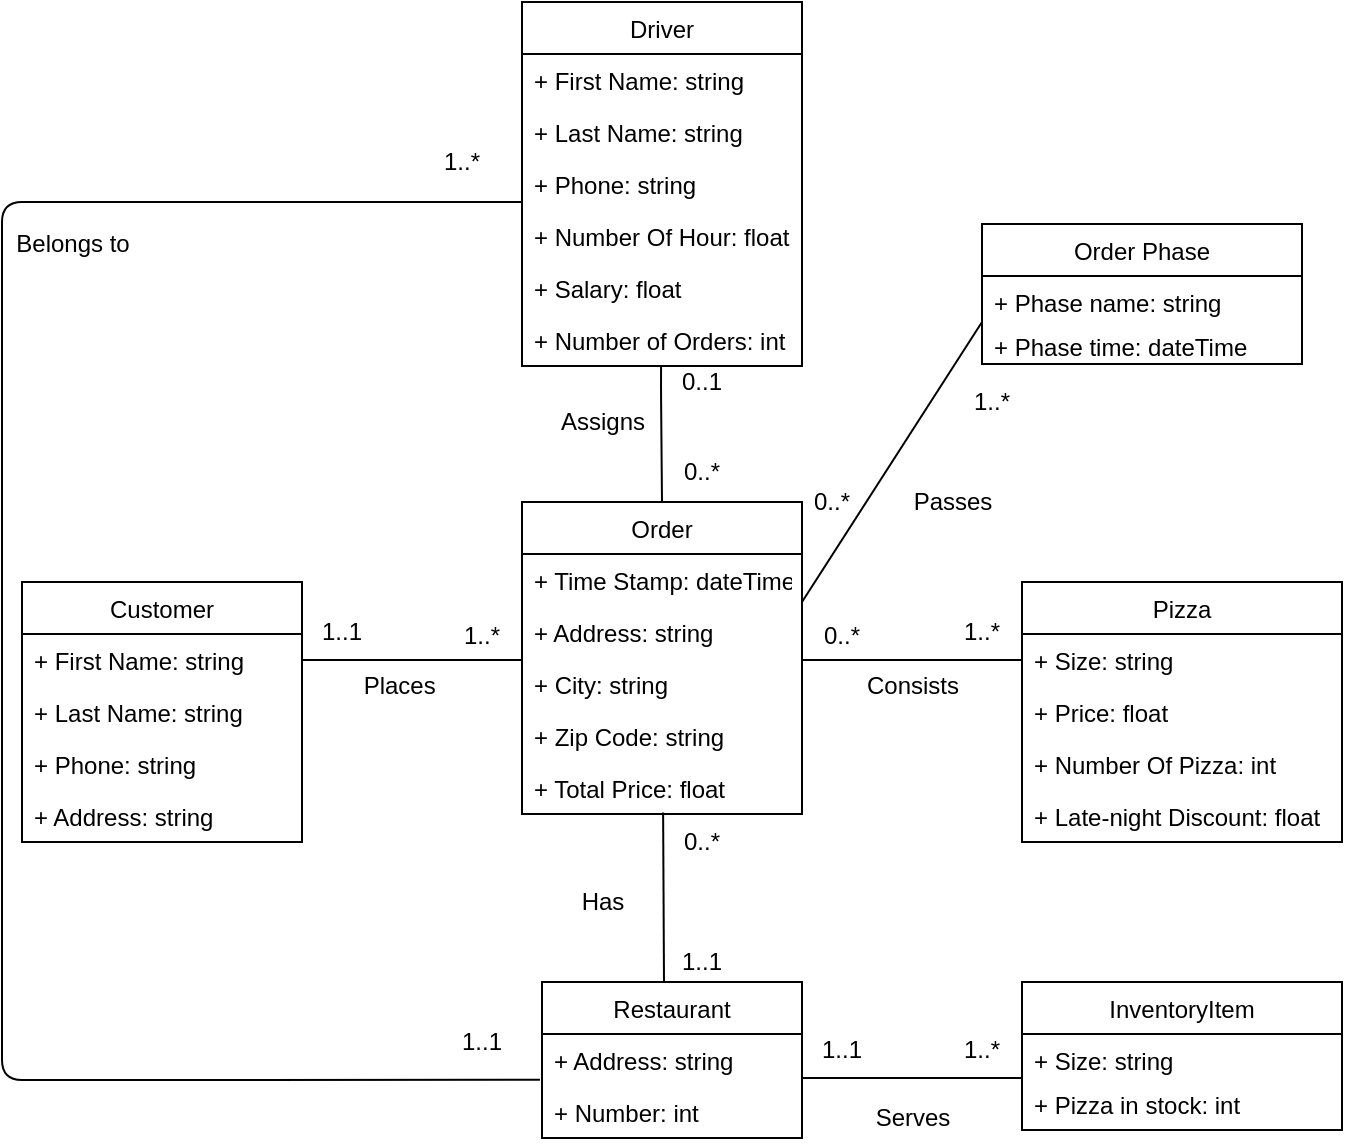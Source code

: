 <mxfile version="15.2.1" type="github" pages="4">
  <diagram id="8RiAjywS743xeEZnv0D9" name="UML">
    <mxGraphModel dx="2072" dy="1915" grid="1" gridSize="10" guides="1" tooltips="1" connect="1" arrows="1" fold="1" page="1" pageScale="1" pageWidth="850" pageHeight="1100" math="0" shadow="0">
      <root>
        <mxCell id="0" />
        <mxCell id="1" parent="0" />
        <mxCell id="A_Lu8tEpIEGmUkHRbT_P-1" value="Customer" style="swimlane;fontStyle=0;childLayout=stackLayout;horizontal=1;startSize=26;fillColor=none;horizontalStack=0;resizeParent=1;resizeParentMax=0;resizeLast=0;collapsible=1;marginBottom=0;" parent="1" vertex="1">
          <mxGeometry x="40" y="230" width="140" height="130" as="geometry" />
        </mxCell>
        <mxCell id="A_Lu8tEpIEGmUkHRbT_P-2" value="+ First Name: string" style="text;strokeColor=none;fillColor=none;align=left;verticalAlign=top;spacingLeft=4;spacingRight=4;overflow=hidden;rotatable=0;points=[[0,0.5],[1,0.5]];portConstraint=eastwest;" parent="A_Lu8tEpIEGmUkHRbT_P-1" vertex="1">
          <mxGeometry y="26" width="140" height="26" as="geometry" />
        </mxCell>
        <mxCell id="A_Lu8tEpIEGmUkHRbT_P-50" value="+ Last Name: string" style="text;strokeColor=none;fillColor=none;align=left;verticalAlign=top;spacingLeft=4;spacingRight=4;overflow=hidden;rotatable=0;points=[[0,0.5],[1,0.5]];portConstraint=eastwest;" parent="A_Lu8tEpIEGmUkHRbT_P-1" vertex="1">
          <mxGeometry y="52" width="140" height="26" as="geometry" />
        </mxCell>
        <mxCell id="A_Lu8tEpIEGmUkHRbT_P-3" value="+ Phone: string" style="text;strokeColor=none;fillColor=none;align=left;verticalAlign=top;spacingLeft=4;spacingRight=4;overflow=hidden;rotatable=0;points=[[0,0.5],[1,0.5]];portConstraint=eastwest;" parent="A_Lu8tEpIEGmUkHRbT_P-1" vertex="1">
          <mxGeometry y="78" width="140" height="26" as="geometry" />
        </mxCell>
        <mxCell id="Kf33HB6t_PRO0iaD-bRo-1" value="+ Address: string" style="text;strokeColor=none;fillColor=none;align=left;verticalAlign=top;spacingLeft=4;spacingRight=4;overflow=hidden;rotatable=0;points=[[0,0.5],[1,0.5]];portConstraint=eastwest;" parent="A_Lu8tEpIEGmUkHRbT_P-1" vertex="1">
          <mxGeometry y="104" width="140" height="26" as="geometry" />
        </mxCell>
        <mxCell id="A_Lu8tEpIEGmUkHRbT_P-5" value="" style="line;strokeWidth=1;fillColor=none;align=left;verticalAlign=middle;spacingTop=-1;spacingLeft=3;spacingRight=3;rotatable=0;labelPosition=right;points=[];portConstraint=eastwest;" parent="1" vertex="1">
          <mxGeometry x="180" y="265" width="110" height="8" as="geometry" />
        </mxCell>
        <mxCell id="A_Lu8tEpIEGmUkHRbT_P-6" value="InventoryItem" style="swimlane;fontStyle=0;childLayout=stackLayout;horizontal=1;startSize=26;fillColor=none;horizontalStack=0;resizeParent=1;resizeParentMax=0;resizeLast=0;collapsible=1;marginBottom=0;" parent="1" vertex="1">
          <mxGeometry x="540" y="430" width="160" height="74" as="geometry" />
        </mxCell>
        <mxCell id="A_Lu8tEpIEGmUkHRbT_P-7" value="+ Size: string" style="text;strokeColor=none;fillColor=none;align=left;verticalAlign=top;spacingLeft=4;spacingRight=4;overflow=hidden;rotatable=0;points=[[0,0.5],[1,0.5]];portConstraint=eastwest;" parent="A_Lu8tEpIEGmUkHRbT_P-6" vertex="1">
          <mxGeometry y="26" width="160" height="22" as="geometry" />
        </mxCell>
        <mxCell id="A_Lu8tEpIEGmUkHRbT_P-8" value="+ Pizza in stock: int" style="text;strokeColor=none;fillColor=none;align=left;verticalAlign=top;spacingLeft=4;spacingRight=4;overflow=hidden;rotatable=0;points=[[0,0.5],[1,0.5]];portConstraint=eastwest;" parent="A_Lu8tEpIEGmUkHRbT_P-6" vertex="1">
          <mxGeometry y="48" width="160" height="26" as="geometry" />
        </mxCell>
        <mxCell id="A_Lu8tEpIEGmUkHRbT_P-10" value="Order" style="swimlane;fontStyle=0;childLayout=stackLayout;horizontal=1;startSize=26;fillColor=none;horizontalStack=0;resizeParent=1;resizeParentMax=0;resizeLast=0;collapsible=1;marginBottom=0;" parent="1" vertex="1">
          <mxGeometry x="290" y="190" width="140" height="156" as="geometry" />
        </mxCell>
        <mxCell id="A_Lu8tEpIEGmUkHRbT_P-11" value="+ Time Stamp: dateTime" style="text;strokeColor=none;fillColor=none;align=left;verticalAlign=top;spacingLeft=4;spacingRight=4;overflow=hidden;rotatable=0;points=[[0,0.5],[1,0.5]];portConstraint=eastwest;" parent="A_Lu8tEpIEGmUkHRbT_P-10" vertex="1">
          <mxGeometry y="26" width="140" height="26" as="geometry" />
        </mxCell>
        <mxCell id="A_Lu8tEpIEGmUkHRbT_P-12" value="+ Address: string" style="text;strokeColor=none;fillColor=none;align=left;verticalAlign=top;spacingLeft=4;spacingRight=4;overflow=hidden;rotatable=0;points=[[0,0.5],[1,0.5]];portConstraint=eastwest;" parent="A_Lu8tEpIEGmUkHRbT_P-10" vertex="1">
          <mxGeometry y="52" width="140" height="26" as="geometry" />
        </mxCell>
        <mxCell id="A_Lu8tEpIEGmUkHRbT_P-23" value="+ City: string" style="text;strokeColor=none;fillColor=none;align=left;verticalAlign=top;spacingLeft=4;spacingRight=4;overflow=hidden;rotatable=0;points=[[0,0.5],[1,0.5]];portConstraint=eastwest;" parent="A_Lu8tEpIEGmUkHRbT_P-10" vertex="1">
          <mxGeometry y="78" width="140" height="26" as="geometry" />
        </mxCell>
        <mxCell id="A_Lu8tEpIEGmUkHRbT_P-46" value="+ Zip Code: string" style="text;strokeColor=none;fillColor=none;align=left;verticalAlign=top;spacingLeft=4;spacingRight=4;overflow=hidden;rotatable=0;points=[[0,0.5],[1,0.5]];portConstraint=eastwest;" parent="A_Lu8tEpIEGmUkHRbT_P-10" vertex="1">
          <mxGeometry y="104" width="140" height="26" as="geometry" />
        </mxCell>
        <mxCell id="A_Lu8tEpIEGmUkHRbT_P-51" value="+ Total Price: float" style="text;strokeColor=none;fillColor=none;align=left;verticalAlign=top;spacingLeft=4;spacingRight=4;overflow=hidden;rotatable=0;points=[[0,0.5],[1,0.5]];portConstraint=eastwest;" parent="A_Lu8tEpIEGmUkHRbT_P-10" vertex="1">
          <mxGeometry y="130" width="140" height="26" as="geometry" />
        </mxCell>
        <mxCell id="A_Lu8tEpIEGmUkHRbT_P-19" value="1..*" style="text;html=1;strokeColor=none;fillColor=none;align=center;verticalAlign=middle;whiteSpace=wrap;rounded=0;" parent="1" vertex="1">
          <mxGeometry x="250" y="247" width="40" height="20" as="geometry" />
        </mxCell>
        <mxCell id="A_Lu8tEpIEGmUkHRbT_P-20" value="1..1" style="text;html=1;strokeColor=none;fillColor=none;align=center;verticalAlign=middle;whiteSpace=wrap;rounded=0;" parent="1" vertex="1">
          <mxGeometry x="180" y="245" width="40" height="20" as="geometry" />
        </mxCell>
        <mxCell id="A_Lu8tEpIEGmUkHRbT_P-24" value="0..*" style="text;html=1;strokeColor=none;fillColor=none;align=center;verticalAlign=middle;whiteSpace=wrap;rounded=0;" parent="1" vertex="1">
          <mxGeometry x="360" y="350" width="40" height="20" as="geometry" />
        </mxCell>
        <mxCell id="A_Lu8tEpIEGmUkHRbT_P-26" value="1..1" style="text;html=1;strokeColor=none;fillColor=none;align=center;verticalAlign=middle;whiteSpace=wrap;rounded=0;" parent="1" vertex="1">
          <mxGeometry x="360" y="410" width="40" height="20" as="geometry" />
        </mxCell>
        <mxCell id="A_Lu8tEpIEGmUkHRbT_P-28" value="" style="endArrow=none;html=1;exitX=0.5;exitY=0;exitDx=0;exitDy=0;" parent="1" source="A_Lu8tEpIEGmUkHRbT_P-10" edge="1">
          <mxGeometry width="50" height="50" relative="1" as="geometry">
            <mxPoint x="359.5" y="203.998" as="sourcePoint" />
            <mxPoint x="359.54" y="121.97" as="targetPoint" />
            <Array as="points">
              <mxPoint x="359.5" y="134" />
            </Array>
          </mxGeometry>
        </mxCell>
        <mxCell id="A_Lu8tEpIEGmUkHRbT_P-29" value="Driver" style="swimlane;fontStyle=0;childLayout=stackLayout;horizontal=1;startSize=26;fillColor=none;horizontalStack=0;resizeParent=1;resizeParentMax=0;resizeLast=0;collapsible=1;marginBottom=0;" parent="1" vertex="1">
          <mxGeometry x="290" y="-60" width="140" height="182" as="geometry" />
        </mxCell>
        <mxCell id="A_Lu8tEpIEGmUkHRbT_P-30" value="+ First Name: string" style="text;strokeColor=none;fillColor=none;align=left;verticalAlign=top;spacingLeft=4;spacingRight=4;overflow=hidden;rotatable=0;points=[[0,0.5],[1,0.5]];portConstraint=eastwest;" parent="A_Lu8tEpIEGmUkHRbT_P-29" vertex="1">
          <mxGeometry y="26" width="140" height="26" as="geometry" />
        </mxCell>
        <mxCell id="A_Lu8tEpIEGmUkHRbT_P-49" value="+ Last Name: string" style="text;strokeColor=none;fillColor=none;align=left;verticalAlign=top;spacingLeft=4;spacingRight=4;overflow=hidden;rotatable=0;points=[[0,0.5],[1,0.5]];portConstraint=eastwest;" parent="A_Lu8tEpIEGmUkHRbT_P-29" vertex="1">
          <mxGeometry y="52" width="140" height="26" as="geometry" />
        </mxCell>
        <mxCell id="ob66lknNGDXn_W6c65_Y-1" value="+ Phone: string" style="text;strokeColor=none;fillColor=none;align=left;verticalAlign=top;spacingLeft=4;spacingRight=4;overflow=hidden;rotatable=0;points=[[0,0.5],[1,0.5]];portConstraint=eastwest;" parent="A_Lu8tEpIEGmUkHRbT_P-29" vertex="1">
          <mxGeometry y="78" width="140" height="26" as="geometry" />
        </mxCell>
        <mxCell id="A_Lu8tEpIEGmUkHRbT_P-48" value="+ Number Of Hour: float" style="text;strokeColor=none;fillColor=none;align=left;verticalAlign=top;spacingLeft=4;spacingRight=4;overflow=hidden;rotatable=0;points=[[0,0.5],[1,0.5]];portConstraint=eastwest;" parent="A_Lu8tEpIEGmUkHRbT_P-29" vertex="1">
          <mxGeometry y="104" width="140" height="26" as="geometry" />
        </mxCell>
        <mxCell id="A_Lu8tEpIEGmUkHRbT_P-47" value="+ Salary: float" style="text;strokeColor=none;fillColor=none;align=left;verticalAlign=top;spacingLeft=4;spacingRight=4;overflow=hidden;rotatable=0;points=[[0,0.5],[1,0.5]];portConstraint=eastwest;" parent="A_Lu8tEpIEGmUkHRbT_P-29" vertex="1">
          <mxGeometry y="130" width="140" height="26" as="geometry" />
        </mxCell>
        <mxCell id="rd00pua133PAIsLDVrsv-1" value="+ Number of Orders: int" style="text;strokeColor=none;fillColor=none;align=left;verticalAlign=top;spacingLeft=4;spacingRight=4;overflow=hidden;rotatable=0;points=[[0,0.5],[1,0.5]];portConstraint=eastwest;" parent="A_Lu8tEpIEGmUkHRbT_P-29" vertex="1">
          <mxGeometry y="156" width="140" height="26" as="geometry" />
        </mxCell>
        <mxCell id="A_Lu8tEpIEGmUkHRbT_P-32" value="0..1" style="text;html=1;strokeColor=none;fillColor=none;align=center;verticalAlign=middle;whiteSpace=wrap;rounded=0;" parent="1" vertex="1">
          <mxGeometry x="360" y="120" width="40" height="20" as="geometry" />
        </mxCell>
        <mxCell id="A_Lu8tEpIEGmUkHRbT_P-33" value="0..*" style="text;html=1;strokeColor=none;fillColor=none;align=center;verticalAlign=middle;whiteSpace=wrap;rounded=0;" parent="1" vertex="1">
          <mxGeometry x="360" y="160" width="40" height="30" as="geometry" />
        </mxCell>
        <mxCell id="A_Lu8tEpIEGmUkHRbT_P-40" value="" style="line;strokeWidth=1;fillColor=none;align=left;verticalAlign=middle;spacingTop=-1;spacingLeft=3;spacingRight=3;rotatable=0;labelPosition=right;points=[];portConstraint=eastwest;" parent="1" vertex="1">
          <mxGeometry x="430" y="265" width="110" height="8" as="geometry" />
        </mxCell>
        <mxCell id="A_Lu8tEpIEGmUkHRbT_P-41" value="1..*" style="text;html=1;strokeColor=none;fillColor=none;align=center;verticalAlign=middle;whiteSpace=wrap;rounded=0;" parent="1" vertex="1">
          <mxGeometry x="500" y="245" width="40" height="20" as="geometry" />
        </mxCell>
        <mxCell id="A_Lu8tEpIEGmUkHRbT_P-42" value="0..*" style="text;html=1;strokeColor=none;fillColor=none;align=center;verticalAlign=middle;whiteSpace=wrap;rounded=0;" parent="1" vertex="1">
          <mxGeometry x="430" y="247" width="40" height="20" as="geometry" />
        </mxCell>
        <mxCell id="A_Lu8tEpIEGmUkHRbT_P-43" value="Pizza" style="swimlane;fontStyle=0;childLayout=stackLayout;horizontal=1;startSize=26;fillColor=none;horizontalStack=0;resizeParent=1;resizeParentMax=0;resizeLast=0;collapsible=1;marginBottom=0;" parent="1" vertex="1">
          <mxGeometry x="540" y="230" width="160" height="130" as="geometry" />
        </mxCell>
        <mxCell id="A_Lu8tEpIEGmUkHRbT_P-44" value="+ Size: string" style="text;strokeColor=none;fillColor=none;align=left;verticalAlign=top;spacingLeft=4;spacingRight=4;overflow=hidden;rotatable=0;points=[[0,0.5],[1,0.5]];portConstraint=eastwest;" parent="A_Lu8tEpIEGmUkHRbT_P-43" vertex="1">
          <mxGeometry y="26" width="160" height="26" as="geometry" />
        </mxCell>
        <mxCell id="A_Lu8tEpIEGmUkHRbT_P-45" value="+ Price: float" style="text;strokeColor=none;fillColor=none;align=left;verticalAlign=top;spacingLeft=4;spacingRight=4;overflow=hidden;rotatable=0;points=[[0,0.5],[1,0.5]];portConstraint=eastwest;" parent="A_Lu8tEpIEGmUkHRbT_P-43" vertex="1">
          <mxGeometry y="52" width="160" height="26" as="geometry" />
        </mxCell>
        <mxCell id="A_Lu8tEpIEGmUkHRbT_P-52" value="+ Number Of Pizza: int" style="text;strokeColor=none;fillColor=none;align=left;verticalAlign=top;spacingLeft=4;spacingRight=4;overflow=hidden;rotatable=0;points=[[0,0.5],[1,0.5]];portConstraint=eastwest;" parent="A_Lu8tEpIEGmUkHRbT_P-43" vertex="1">
          <mxGeometry y="78" width="160" height="26" as="geometry" />
        </mxCell>
        <mxCell id="A_Lu8tEpIEGmUkHRbT_P-62" value="+ Late-night Discount: float" style="text;strokeColor=none;fillColor=none;align=left;verticalAlign=top;spacingLeft=4;spacingRight=4;overflow=hidden;rotatable=0;points=[[0,0.5],[1,0.5]];portConstraint=eastwest;" parent="A_Lu8tEpIEGmUkHRbT_P-43" vertex="1">
          <mxGeometry y="104" width="160" height="26" as="geometry" />
        </mxCell>
        <mxCell id="A_Lu8tEpIEGmUkHRbT_P-53" value="Restaurant" style="swimlane;fontStyle=0;childLayout=stackLayout;horizontal=1;startSize=26;fillColor=none;horizontalStack=0;resizeParent=1;resizeParentMax=0;resizeLast=0;collapsible=1;marginBottom=0;" parent="1" vertex="1">
          <mxGeometry x="300" y="430" width="130" height="78" as="geometry" />
        </mxCell>
        <mxCell id="A_Lu8tEpIEGmUkHRbT_P-54" value="+ Address: string" style="text;strokeColor=none;fillColor=none;align=left;verticalAlign=top;spacingLeft=4;spacingRight=4;overflow=hidden;rotatable=0;points=[[0,0.5],[1,0.5]];portConstraint=eastwest;" parent="A_Lu8tEpIEGmUkHRbT_P-53" vertex="1">
          <mxGeometry y="26" width="130" height="26" as="geometry" />
        </mxCell>
        <mxCell id="A_Lu8tEpIEGmUkHRbT_P-55" value="+ Number: int" style="text;strokeColor=none;fillColor=none;align=left;verticalAlign=top;spacingLeft=4;spacingRight=4;overflow=hidden;rotatable=0;points=[[0,0.5],[1,0.5]];portConstraint=eastwest;" parent="A_Lu8tEpIEGmUkHRbT_P-53" vertex="1">
          <mxGeometry y="52" width="130" height="26" as="geometry" />
        </mxCell>
        <mxCell id="A_Lu8tEpIEGmUkHRbT_P-56" value="" style="line;strokeWidth=1;fillColor=none;align=left;verticalAlign=middle;spacingTop=-1;spacingLeft=3;spacingRight=3;rotatable=0;labelPosition=right;points=[];portConstraint=eastwest;" parent="1" vertex="1">
          <mxGeometry x="430" y="474" width="110" height="8" as="geometry" />
        </mxCell>
        <mxCell id="A_Lu8tEpIEGmUkHRbT_P-57" value="1..*" style="text;html=1;strokeColor=none;fillColor=none;align=center;verticalAlign=middle;whiteSpace=wrap;rounded=0;" parent="1" vertex="1">
          <mxGeometry x="500" y="454" width="40" height="20" as="geometry" />
        </mxCell>
        <mxCell id="A_Lu8tEpIEGmUkHRbT_P-58" value="1..1" style="text;html=1;strokeColor=none;fillColor=none;align=center;verticalAlign=middle;whiteSpace=wrap;rounded=0;" parent="1" vertex="1">
          <mxGeometry x="430" y="454" width="40" height="20" as="geometry" />
        </mxCell>
        <mxCell id="A_Lu8tEpIEGmUkHRbT_P-61" value="" style="endArrow=none;html=1;exitX=0.504;exitY=0.969;exitDx=0;exitDy=0;exitPerimeter=0;" parent="1" source="A_Lu8tEpIEGmUkHRbT_P-51" edge="1">
          <mxGeometry width="50" height="50" relative="1" as="geometry">
            <mxPoint x="290" y="310" as="sourcePoint" />
            <mxPoint x="361" y="430" as="targetPoint" />
          </mxGeometry>
        </mxCell>
        <mxCell id="zWwajwa_Bz5TJ9QkabY7-1" value="Places&amp;nbsp;" style="text;html=1;align=center;verticalAlign=middle;resizable=0;points=[];autosize=1;strokeColor=none;fillColor=none;" parent="1" vertex="1">
          <mxGeometry x="205" y="272" width="50" height="20" as="geometry" />
        </mxCell>
        <mxCell id="zWwajwa_Bz5TJ9QkabY7-3" value="Assigns" style="text;html=1;align=center;verticalAlign=middle;resizable=0;points=[];autosize=1;strokeColor=none;fillColor=none;" parent="1" vertex="1">
          <mxGeometry x="300" y="140" width="60" height="20" as="geometry" />
        </mxCell>
        <mxCell id="zWwajwa_Bz5TJ9QkabY7-4" value="Consists" style="text;html=1;align=center;verticalAlign=middle;resizable=0;points=[];autosize=1;strokeColor=none;fillColor=none;" parent="1" vertex="1">
          <mxGeometry x="455" y="272" width="60" height="20" as="geometry" />
        </mxCell>
        <mxCell id="zWwajwa_Bz5TJ9QkabY7-5" value="Has" style="text;html=1;align=center;verticalAlign=middle;resizable=0;points=[];autosize=1;strokeColor=none;fillColor=none;" parent="1" vertex="1">
          <mxGeometry x="310" y="380" width="40" height="20" as="geometry" />
        </mxCell>
        <mxCell id="zWwajwa_Bz5TJ9QkabY7-6" value="Serves" style="text;html=1;align=center;verticalAlign=middle;resizable=0;points=[];autosize=1;strokeColor=none;fillColor=none;" parent="1" vertex="1">
          <mxGeometry x="460" y="488" width="50" height="20" as="geometry" />
        </mxCell>
        <mxCell id="rd00pua133PAIsLDVrsv-2" value="" style="endArrow=none;html=1;" parent="1" edge="1">
          <mxGeometry width="50" height="50" relative="1" as="geometry">
            <mxPoint x="430" y="240" as="sourcePoint" />
            <mxPoint x="520" y="100" as="targetPoint" />
          </mxGeometry>
        </mxCell>
        <mxCell id="rd00pua133PAIsLDVrsv-3" value="Order Phase" style="swimlane;fontStyle=0;childLayout=stackLayout;horizontal=1;startSize=26;fillColor=none;horizontalStack=0;resizeParent=1;resizeParentMax=0;resizeLast=0;collapsible=1;marginBottom=0;" parent="1" vertex="1">
          <mxGeometry x="520" y="51" width="160" height="70" as="geometry" />
        </mxCell>
        <mxCell id="rd00pua133PAIsLDVrsv-4" value="+ Phase name: string" style="text;strokeColor=none;fillColor=none;align=left;verticalAlign=top;spacingLeft=4;spacingRight=4;overflow=hidden;rotatable=0;points=[[0,0.5],[1,0.5]];portConstraint=eastwest;" parent="rd00pua133PAIsLDVrsv-3" vertex="1">
          <mxGeometry y="26" width="160" height="22" as="geometry" />
        </mxCell>
        <mxCell id="uVkq-jSCMNs2S2AcnnBl-3" value="+ Phase time: dateTime" style="text;strokeColor=none;fillColor=none;align=left;verticalAlign=top;spacingLeft=4;spacingRight=4;overflow=hidden;rotatable=0;points=[[0,0.5],[1,0.5]];portConstraint=eastwest;" vertex="1" parent="rd00pua133PAIsLDVrsv-3">
          <mxGeometry y="48" width="160" height="22" as="geometry" />
        </mxCell>
        <mxCell id="rd00pua133PAIsLDVrsv-8" value="0..*" style="text;html=1;strokeColor=none;fillColor=none;align=center;verticalAlign=middle;whiteSpace=wrap;rounded=0;" parent="1" vertex="1">
          <mxGeometry x="425" y="180" width="40" height="20" as="geometry" />
        </mxCell>
        <mxCell id="rd00pua133PAIsLDVrsv-9" value="1..*" style="text;html=1;strokeColor=none;fillColor=none;align=center;verticalAlign=middle;whiteSpace=wrap;rounded=0;" parent="1" vertex="1">
          <mxGeometry x="505" y="130" width="40" height="20" as="geometry" />
        </mxCell>
        <mxCell id="uVkq-jSCMNs2S2AcnnBl-4" value="Passes" style="text;html=1;align=center;verticalAlign=middle;resizable=0;points=[];autosize=1;strokeColor=none;fillColor=none;" vertex="1" parent="1">
          <mxGeometry x="480" y="180" width="50" height="20" as="geometry" />
        </mxCell>
        <mxCell id="RQalryXo_mKFnMx8zDlX-6" value="" style="endArrow=none;html=1;exitX=-0.008;exitY=-0.12;exitDx=0;exitDy=0;exitPerimeter=0;" edge="1" parent="1" source="A_Lu8tEpIEGmUkHRbT_P-55">
          <mxGeometry width="50" height="50" relative="1" as="geometry">
            <mxPoint x="240" y="90" as="sourcePoint" />
            <mxPoint x="290" y="40" as="targetPoint" />
            <Array as="points">
              <mxPoint x="30" y="479" />
              <mxPoint x="30" y="40" />
            </Array>
          </mxGeometry>
        </mxCell>
        <mxCell id="RQalryXo_mKFnMx8zDlX-7" value="1..*" style="text;html=1;strokeColor=none;fillColor=none;align=center;verticalAlign=middle;whiteSpace=wrap;rounded=0;" vertex="1" parent="1">
          <mxGeometry x="240" y="10" width="40" height="20" as="geometry" />
        </mxCell>
        <mxCell id="RQalryXo_mKFnMx8zDlX-8" value="1..1" style="text;html=1;strokeColor=none;fillColor=none;align=center;verticalAlign=middle;whiteSpace=wrap;rounded=0;" vertex="1" parent="1">
          <mxGeometry x="250" y="450" width="40" height="20" as="geometry" />
        </mxCell>
        <mxCell id="RQalryXo_mKFnMx8zDlX-9" value="Belongs to" style="text;html=1;align=center;verticalAlign=middle;resizable=0;points=[];autosize=1;strokeColor=none;fillColor=none;" vertex="1" parent="1">
          <mxGeometry x="30" y="51" width="70" height="20" as="geometry" />
        </mxCell>
      </root>
    </mxGraphModel>
  </diagram>
  <diagram id="YOanlC0nU-Tt_Swuh7hs" name="Description">
    <mxGraphModel dx="865" dy="408" grid="1" gridSize="10" guides="1" tooltips="1" connect="1" arrows="1" fold="1" page="1" pageScale="1" pageWidth="850" pageHeight="1100" math="0" shadow="0">
      <root>
        <mxCell id="lt8vvM9qazHMe1-OMZdn-0" />
        <mxCell id="lt8vvM9qazHMe1-OMZdn-1" parent="lt8vvM9qazHMe1-OMZdn-0" />
        <mxCell id="lt8vvM9qazHMe1-OMZdn-2" value="&lt;b&gt;Customer&lt;/b&gt; is an individual person who buys products from a store, especially in our case the customer is a person who places at least one order of pizzas from the restaurants in the chain." style="text;html=1;strokeColor=none;fillColor=none;align=left;verticalAlign=middle;whiteSpace=wrap;rounded=0;" parent="lt8vvM9qazHMe1-OMZdn-1" vertex="1">
          <mxGeometry x="40" y="40" width="590" height="40" as="geometry" />
        </mxCell>
        <mxCell id="iEekEaIwe2kbuDZfBWyx-0" value="&lt;b&gt;Order &lt;/b&gt;is a request for food in a particular restaurant, which consists many pizzas with one or more sizes from the customer. The order also handles the status of the pizzas, and as the pizzas are ready to deliver, it needs a driver to deliver the food to customer location." style="text;html=1;strokeColor=none;fillColor=none;align=left;verticalAlign=middle;whiteSpace=wrap;rounded=0;" parent="lt8vvM9qazHMe1-OMZdn-1" vertex="1">
          <mxGeometry x="40" y="95.25" width="590" height="50" as="geometry" />
        </mxCell>
        <mxCell id="1dnUNUWiWrrLxXOLMkqw-0" value="&lt;b&gt;Driver&amp;nbsp;&lt;/b&gt;is a person who is assigned by a restaurant to transport the foods in an order to customers. Their salaries is calculated by hourly wage." style="text;html=1;strokeColor=none;fillColor=none;align=left;verticalAlign=middle;whiteSpace=wrap;rounded=0;" parent="lt8vvM9qazHMe1-OMZdn-1" vertex="1">
          <mxGeometry x="40" y="430" width="590" height="40" as="geometry" />
        </mxCell>
        <mxCell id="1dnUNUWiWrrLxXOLMkqw-1" value="&lt;b style=&quot;color: rgb(0 , 0 , 0) ; font-family: &amp;#34;helvetica&amp;#34; ; font-size: 12px ; font-style: normal ; letter-spacing: normal ; text-align: left ; text-indent: 0px ; text-transform: none ; word-spacing: 0px ; background-color: rgb(248 , 249 , 250)&quot;&gt;Pizza&amp;nbsp;&lt;/b&gt;&lt;span style=&quot;color: rgb(0 , 0 , 0) ; font-family: &amp;#34;helvetica&amp;#34; ; font-size: 12px ; font-style: normal ; font-weight: 400 ; letter-spacing: normal ; text-align: left ; text-indent: 0px ; text-transform: none ; word-spacing: 0px ; background-color: rgb(248 , 249 , 250) ; display: inline ; float: none&quot;&gt;is a dish in a restaurant consisting of a layer of dough crust with different types of toppings in the top, in this case just cheese pizza is served. The pizza has different sizes, and the price for each pizza is based on its size, however, there is a late-night discount for customer.&lt;/span&gt;" style="text;whiteSpace=wrap;html=1;" parent="lt8vvM9qazHMe1-OMZdn-1" vertex="1">
          <mxGeometry x="40" y="230" width="550" height="40" as="geometry" />
        </mxCell>
        <mxCell id="491OP8I8ZKGJeoj4tYNy-0" value="&lt;b style=&quot;color: rgb(0 , 0 , 0) ; font-family: &amp;#34;helvetica&amp;#34; ; font-size: 12px ; font-style: normal ; letter-spacing: normal ; text-align: left ; text-indent: 0px ; text-transform: none ; word-spacing: 0px ; background-color: rgb(248 , 249 , 250)&quot;&gt;Restaurant&amp;nbsp;&lt;/b&gt;&lt;span style=&quot;color: rgb(0 , 0 , 0) ; font-family: &amp;#34;helvetica&amp;#34; ; font-size: 12px ; font-style: normal ; font-weight: 400 ; letter-spacing: normal ; text-align: left ; text-indent: 0px ; text-transform: none ; word-spacing: 0px ; background-color: rgb(248 , 249 , 250) ; display: inline ; float: none&quot;&gt;is a place that customer come and buy meal, or order the food to deliver to their location. A particular restaurant will hold many orders from customers, and each one will serve amount of pizzas for each size.&lt;/span&gt;" style="text;whiteSpace=wrap;html=1;" parent="lt8vvM9qazHMe1-OMZdn-1" vertex="1">
          <mxGeometry x="40" y="300" width="550" height="40" as="geometry" />
        </mxCell>
        <mxCell id="1VX71omoIRETgLXI0HJL-0" value="&lt;b style=&quot;color: rgb(0 , 0 , 0) ; font-family: &amp;#34;helvetica&amp;#34; ; font-size: 12px ; font-style: normal ; letter-spacing: normal ; text-align: left ; text-indent: 0px ; text-transform: none ; word-spacing: 0px ; background-color: rgb(248 , 249 , 250)&quot;&gt;Inventory Item&amp;nbsp;&lt;/b&gt;&lt;span style=&quot;color: rgb(0 , 0 , 0) ; font-family: &amp;#34;helvetica&amp;#34; ; font-size: 12px ; font-style: normal ; font-weight: 400 ; letter-spacing: normal ; text-align: left ; text-indent: 0px ; text-transform: none ; word-spacing: 0px ; background-color: rgb(248 , 249 , 250) ; display: inline ; float: none&quot;&gt;is the items which are in stock will be served in each restaurant and are separated by pizza size.&lt;/span&gt;" style="text;whiteSpace=wrap;html=1;" vertex="1" parent="lt8vvM9qazHMe1-OMZdn-1">
          <mxGeometry x="40" y="370" width="550" height="40" as="geometry" />
        </mxCell>
        <mxCell id="_Joh9gi-ren-qIpevRTS-0" value="&lt;b style=&quot;color: rgb(0 , 0 , 0) ; font-family: &amp;#34;helvetica&amp;#34; ; font-size: 12px ; font-style: normal ; letter-spacing: normal ; text-align: left ; text-indent: 0px ; text-transform: none ; word-spacing: 0px ; background-color: rgb(248 , 249 , 250)&quot;&gt;Order Phase&amp;nbsp;&lt;/b&gt;&lt;span style=&quot;color: rgb(0 , 0 , 0) ; font-family: &amp;#34;helvetica&amp;#34; ; font-size: 12px ; font-style: normal ; font-weight: 400 ; letter-spacing: normal ; text-align: left ; text-indent: 0px ; text-transform: none ; word-spacing: 0px ; background-color: rgb(248 , 249 , 250) ; display: inline ; float: none&quot;&gt;is a distinct period in a series of a process of completing the order. One order will go through different phases.&lt;/span&gt;" style="text;whiteSpace=wrap;html=1;" vertex="1" parent="lt8vvM9qazHMe1-OMZdn-1">
          <mxGeometry x="40" y="170" width="550" height="40" as="geometry" />
        </mxCell>
      </root>
    </mxGraphModel>
  </diagram>
  <diagram id="dCwJVw-m24bdV3VYmDJA" name="First Relation Scheme">
    <mxGraphModel dx="1776" dy="699" grid="1" gridSize="10" guides="1" tooltips="1" connect="1" arrows="1" fold="1" page="1" pageScale="1" pageWidth="850" pageHeight="1100" math="0" shadow="0">
      <root>
        <mxCell id="HZPtKdO8ZqPUbokw6CB_-0" />
        <mxCell id="HZPtKdO8ZqPUbokw6CB_-1" parent="HZPtKdO8ZqPUbokw6CB_-0" />
        <mxCell id="5va-VtXgo95vr4imOCTv-0" value="Customers" style="text;align=center;fontStyle=1;verticalAlign=middle;spacingLeft=3;spacingRight=3;strokeColor=none;rotatable=0;points=[[0,0.5],[1,0.5]];portConstraint=eastwest;" parent="HZPtKdO8ZqPUbokw6CB_-1" vertex="1">
          <mxGeometry x="40" y="50" width="80" height="26" as="geometry" />
        </mxCell>
        <mxCell id="5va-VtXgo95vr4imOCTv-1" value="First Name" style="rounded=0;whiteSpace=wrap;html=1;" parent="HZPtKdO8ZqPUbokw6CB_-1" vertex="1">
          <mxGeometry x="40" y="76" width="100" height="34" as="geometry" />
        </mxCell>
        <mxCell id="5va-VtXgo95vr4imOCTv-2" value="Last Name" style="rounded=0;whiteSpace=wrap;html=1;" parent="HZPtKdO8ZqPUbokw6CB_-1" vertex="1">
          <mxGeometry x="140" y="76" width="100" height="34" as="geometry" />
        </mxCell>
        <mxCell id="5va-VtXgo95vr4imOCTv-3" value="Phone" style="rounded=0;whiteSpace=wrap;html=1;" parent="HZPtKdO8ZqPUbokw6CB_-1" vertex="1">
          <mxGeometry x="240" y="76" width="100" height="34" as="geometry" />
        </mxCell>
        <mxCell id="SqgO2pTtfoqVfZAIFimV-0" value="Address" style="rounded=0;whiteSpace=wrap;html=1;" parent="HZPtKdO8ZqPUbokw6CB_-1" vertex="1">
          <mxGeometry x="340" y="76" width="100" height="34" as="geometry" />
        </mxCell>
        <mxCell id="0l8H-TTH6PYOxQZXkTvZ-5" style="edgeStyle=orthogonalEdgeStyle;rounded=0;orthogonalLoop=1;jettySize=auto;html=1;exitX=0.5;exitY=1;exitDx=0;exitDy=0;entryX=0.5;entryY=0;entryDx=0;entryDy=0;" parent="HZPtKdO8ZqPUbokw6CB_-1" source="SqgO2pTtfoqVfZAIFimV-3" target="goGmgckJFOE37H38GHbU-4" edge="1">
          <mxGeometry relative="1" as="geometry" />
        </mxCell>
        <mxCell id="SqgO2pTtfoqVfZAIFimV-3" value="Primary Key" style="rounded=0;whiteSpace=wrap;html=1;fillColor=#ffe6cc;strokeColor=#d79b00;" parent="HZPtKdO8ZqPUbokw6CB_-1" vertex="1">
          <mxGeometry x="40" y="270" width="360" height="34" as="geometry" />
        </mxCell>
        <mxCell id="0l8H-TTH6PYOxQZXkTvZ-4" style="edgeStyle=orthogonalEdgeStyle;rounded=0;orthogonalLoop=1;jettySize=auto;html=1;exitX=0.5;exitY=1;exitDx=0;exitDy=0;entryX=0.655;entryY=0.012;entryDx=0;entryDy=0;entryPerimeter=0;" parent="HZPtKdO8ZqPUbokw6CB_-1" source="w1f7hTXHa2QfyxS-dVZh-4" target="w1f7hTXHa2QfyxS-dVZh-7" edge="1">
          <mxGeometry relative="1" as="geometry" />
        </mxCell>
        <mxCell id="w1f7hTXHa2QfyxS-dVZh-4" value="Primary Key" style="rounded=0;whiteSpace=wrap;html=1;fillColor=#ffe6cc;strokeColor=#d79b00;" parent="HZPtKdO8ZqPUbokw6CB_-1" vertex="1">
          <mxGeometry x="40" y="110" width="300" height="34" as="geometry" />
        </mxCell>
        <mxCell id="w1f7hTXHa2QfyxS-dVZh-6" value="Orders" style="text;align=center;fontStyle=1;verticalAlign=middle;spacingLeft=3;spacingRight=3;strokeColor=none;rotatable=0;points=[[0,0.5],[1,0.5]];portConstraint=eastwest;" parent="HZPtKdO8ZqPUbokw6CB_-1" vertex="1">
          <mxGeometry x="30" y="174" width="80" height="26" as="geometry" />
        </mxCell>
        <mxCell id="w1f7hTXHa2QfyxS-dVZh-7" value="Foreign Key" style="rounded=0;whiteSpace=wrap;html=1;fillColor=#dae8fc;strokeColor=#6c8ebf;" parent="HZPtKdO8ZqPUbokw6CB_-1" vertex="1">
          <mxGeometry x="40" y="202" width="230" height="34" as="geometry" />
        </mxCell>
        <mxCell id="w1f7hTXHa2QfyxS-dVZh-23" value="Customer First Name" style="rounded=0;whiteSpace=wrap;html=1;" parent="HZPtKdO8ZqPUbokw6CB_-1" vertex="1">
          <mxGeometry x="40" y="236" width="80" height="34" as="geometry" />
        </mxCell>
        <mxCell id="w1f7hTXHa2QfyxS-dVZh-24" value="Customer Last Name" style="rounded=0;whiteSpace=wrap;html=1;" parent="HZPtKdO8ZqPUbokw6CB_-1" vertex="1">
          <mxGeometry x="120" y="236" width="80" height="34" as="geometry" />
        </mxCell>
        <mxCell id="w1f7hTXHa2QfyxS-dVZh-25" value="Customer Phone" style="rounded=0;whiteSpace=wrap;html=1;" parent="HZPtKdO8ZqPUbokw6CB_-1" vertex="1">
          <mxGeometry x="200" y="236" width="70" height="34" as="geometry" />
        </mxCell>
        <mxCell id="w1f7hTXHa2QfyxS-dVZh-26" value="Time Stamp" style="rounded=0;whiteSpace=wrap;html=1;" parent="HZPtKdO8ZqPUbokw6CB_-1" vertex="1">
          <mxGeometry x="270" y="236" width="60" height="34" as="geometry" />
        </mxCell>
        <mxCell id="w1f7hTXHa2QfyxS-dVZh-27" value="Phase" style="rounded=0;whiteSpace=wrap;html=1;" parent="HZPtKdO8ZqPUbokw6CB_-1" vertex="1">
          <mxGeometry x="800" y="236" width="50" height="34" as="geometry" />
        </mxCell>
        <mxCell id="w1f7hTXHa2QfyxS-dVZh-28" value="City" style="rounded=0;whiteSpace=wrap;html=1;" parent="HZPtKdO8ZqPUbokw6CB_-1" vertex="1">
          <mxGeometry x="630" y="236" width="40" height="34" as="geometry" />
        </mxCell>
        <mxCell id="w1f7hTXHa2QfyxS-dVZh-29" value="Zip Code" style="rounded=0;whiteSpace=wrap;html=1;" parent="HZPtKdO8ZqPUbokw6CB_-1" vertex="1">
          <mxGeometry x="670" y="236" width="60" height="34" as="geometry" />
        </mxCell>
        <mxCell id="w1f7hTXHa2QfyxS-dVZh-30" value="Total Price" style="rounded=0;whiteSpace=wrap;html=1;" parent="HZPtKdO8ZqPUbokw6CB_-1" vertex="1">
          <mxGeometry x="730" y="236" width="70" height="34" as="geometry" />
        </mxCell>
        <mxCell id="B-gPxTLarOSVNOoX97Z_-0" style="edgeStyle=orthogonalEdgeStyle;rounded=0;orthogonalLoop=1;jettySize=auto;html=1;exitX=0.5;exitY=0;exitDx=0;exitDy=0;entryX=0.5;entryY=1;entryDx=0;entryDy=0;" edge="1" parent="HZPtKdO8ZqPUbokw6CB_-1" source="w1f7hTXHa2QfyxS-dVZh-31" target="Ym2fXJ7QDAJECj7a9gaT-0">
          <mxGeometry relative="1" as="geometry">
            <Array as="points">
              <mxPoint x="190" y="460" />
              <mxPoint x="390" y="460" />
              <mxPoint x="390" y="340" />
              <mxPoint x="515" y="340" />
            </Array>
          </mxGeometry>
        </mxCell>
        <mxCell id="w1f7hTXHa2QfyxS-dVZh-31" value="Primary Key" style="rounded=0;whiteSpace=wrap;html=1;fillColor=#ffe6cc;strokeColor=#d79b00;" parent="HZPtKdO8ZqPUbokw6CB_-1" vertex="1">
          <mxGeometry x="40" y="516" width="300" height="34" as="geometry" />
        </mxCell>
        <mxCell id="w1f7hTXHa2QfyxS-dVZh-32" value="Drivers" style="text;align=center;fontStyle=1;verticalAlign=middle;spacingLeft=3;spacingRight=3;strokeColor=none;rotatable=0;points=[[0,0.5],[1,0.5]];portConstraint=eastwest;" parent="HZPtKdO8ZqPUbokw6CB_-1" vertex="1">
          <mxGeometry x="30" y="490" width="80" height="26" as="geometry" />
        </mxCell>
        <mxCell id="8cPTRgIQrM4UuK_2C8Kj-0" value="Driver First Name" style="rounded=0;whiteSpace=wrap;html=1;" parent="HZPtKdO8ZqPUbokw6CB_-1" vertex="1">
          <mxGeometry x="40" y="550" width="100" height="34" as="geometry" />
        </mxCell>
        <mxCell id="8cPTRgIQrM4UuK_2C8Kj-1" value="Driver Last Name" style="rounded=0;whiteSpace=wrap;html=1;" parent="HZPtKdO8ZqPUbokw6CB_-1" vertex="1">
          <mxGeometry x="140" y="550" width="100" height="34" as="geometry" />
        </mxCell>
        <mxCell id="8cPTRgIQrM4UuK_2C8Kj-2" value="Number of Hours" style="rounded=0;whiteSpace=wrap;html=1;" parent="HZPtKdO8ZqPUbokw6CB_-1" vertex="1">
          <mxGeometry x="340" y="550" width="100" height="34" as="geometry" />
        </mxCell>
        <mxCell id="8cPTRgIQrM4UuK_2C8Kj-3" value="Salary" style="rounded=0;whiteSpace=wrap;html=1;" parent="HZPtKdO8ZqPUbokw6CB_-1" vertex="1">
          <mxGeometry x="440" y="550" width="100" height="34" as="geometry" />
        </mxCell>
        <mxCell id="8cPTRgIQrM4UuK_2C8Kj-4" value="Phone" style="rounded=0;whiteSpace=wrap;html=1;" parent="HZPtKdO8ZqPUbokw6CB_-1" vertex="1">
          <mxGeometry x="240" y="550" width="100" height="34" as="geometry" />
        </mxCell>
        <mxCell id="s7fkG4IzT-b-MTQlEM5C-1" value="Driver First Name" style="rounded=0;whiteSpace=wrap;html=1;" parent="HZPtKdO8ZqPUbokw6CB_-1" vertex="1">
          <mxGeometry x="400" y="236" width="80" height="34" as="geometry" />
        </mxCell>
        <mxCell id="s7fkG4IzT-b-MTQlEM5C-2" value="Driver Last Name" style="rounded=0;whiteSpace=wrap;html=1;" parent="HZPtKdO8ZqPUbokw6CB_-1" vertex="1">
          <mxGeometry x="480" y="236" width="80" height="34" as="geometry" />
        </mxCell>
        <mxCell id="s7fkG4IzT-b-MTQlEM5C-3" value="Driver Phone" style="rounded=0;whiteSpace=wrap;html=1;" parent="HZPtKdO8ZqPUbokw6CB_-1" vertex="1">
          <mxGeometry x="560" y="236" width="70" height="34" as="geometry" />
        </mxCell>
        <mxCell id="Ym2fXJ7QDAJECj7a9gaT-0" value="Foreign Key" style="rounded=0;whiteSpace=wrap;html=1;fillColor=#dae8fc;strokeColor=#6c8ebf;" parent="HZPtKdO8ZqPUbokw6CB_-1" vertex="1">
          <mxGeometry x="400" y="270" width="230" height="34" as="geometry" />
        </mxCell>
        <mxCell id="pJ4OYbMNMWJXbprmpOKn-1" value="Restaurant Number" style="rounded=0;whiteSpace=wrap;html=1;" parent="HZPtKdO8ZqPUbokw6CB_-1" vertex="1">
          <mxGeometry x="330" y="236" width="70" height="34" as="geometry" />
        </mxCell>
        <mxCell id="TZ5vywFimuudg_Sorwv0-0" style="edgeStyle=orthogonalEdgeStyle;rounded=0;orthogonalLoop=1;jettySize=auto;html=1;exitX=0;exitY=0.5;exitDx=0;exitDy=0;entryX=0.5;entryY=0;entryDx=0;entryDy=0;" parent="HZPtKdO8ZqPUbokw6CB_-1" source="OwB9aiWcIqTi3_qI_X9Z-0" target="35uWG7e2r_d_BYG-VZUQ-0" edge="1">
          <mxGeometry relative="1" as="geometry">
            <Array as="points">
              <mxPoint x="20" y="683" />
              <mxPoint x="20" y="170" />
              <mxPoint x="365" y="170" />
            </Array>
          </mxGeometry>
        </mxCell>
        <mxCell id="aNp2ol6n0_6s03eWRFQf-1" style="edgeStyle=orthogonalEdgeStyle;rounded=0;orthogonalLoop=1;jettySize=auto;html=1;exitX=1;exitY=0.5;exitDx=0;exitDy=0;entryX=0;entryY=0.5;entryDx=0;entryDy=0;" parent="HZPtKdO8ZqPUbokw6CB_-1" source="OwB9aiWcIqTi3_qI_X9Z-0" target="aNp2ol6n0_6s03eWRFQf-0" edge="1">
          <mxGeometry relative="1" as="geometry" />
        </mxCell>
        <mxCell id="4ZpkZKY6JBzc-FFNWNU3-2" style="edgeStyle=orthogonalEdgeStyle;rounded=0;orthogonalLoop=1;jettySize=auto;html=1;exitX=0.75;exitY=0;exitDx=0;exitDy=0;entryX=0.5;entryY=1;entryDx=0;entryDy=0;" edge="1" parent="HZPtKdO8ZqPUbokw6CB_-1" source="OwB9aiWcIqTi3_qI_X9Z-0" target="4ZpkZKY6JBzc-FFNWNU3-0">
          <mxGeometry relative="1" as="geometry">
            <Array as="points">
              <mxPoint x="120" y="666" />
              <mxPoint x="120" y="610" />
              <mxPoint x="690" y="610" />
            </Array>
          </mxGeometry>
        </mxCell>
        <mxCell id="OwB9aiWcIqTi3_qI_X9Z-0" value="Primary Key" style="rounded=0;whiteSpace=wrap;html=1;fillColor=#ffe6cc;strokeColor=#d79b00;" parent="HZPtKdO8ZqPUbokw6CB_-1" vertex="1">
          <mxGeometry x="40" y="666" width="100" height="34" as="geometry" />
        </mxCell>
        <mxCell id="OwB9aiWcIqTi3_qI_X9Z-1" value="Restaurants" style="text;align=center;fontStyle=1;verticalAlign=middle;spacingLeft=3;spacingRight=3;strokeColor=none;rotatable=0;points=[[0,0.5],[1,0.5]];portConstraint=eastwest;" parent="HZPtKdO8ZqPUbokw6CB_-1" vertex="1">
          <mxGeometry x="40" y="640" width="80" height="26" as="geometry" />
        </mxCell>
        <mxCell id="OwB9aiWcIqTi3_qI_X9Z-2" value="Restaurant Number" style="rounded=0;whiteSpace=wrap;html=1;" parent="HZPtKdO8ZqPUbokw6CB_-1" vertex="1">
          <mxGeometry x="40" y="700" width="100" height="34" as="geometry" />
        </mxCell>
        <mxCell id="OwB9aiWcIqTi3_qI_X9Z-5" value="Address" style="rounded=0;whiteSpace=wrap;html=1;" parent="HZPtKdO8ZqPUbokw6CB_-1" vertex="1">
          <mxGeometry x="140" y="700" width="100" height="34" as="geometry" />
        </mxCell>
        <mxCell id="35uWG7e2r_d_BYG-VZUQ-0" value="Foreign Key" style="rounded=0;whiteSpace=wrap;html=1;fillColor=#dae8fc;strokeColor=#6c8ebf;" parent="HZPtKdO8ZqPUbokw6CB_-1" vertex="1">
          <mxGeometry x="330" y="202" width="70" height="34" as="geometry" />
        </mxCell>
        <mxCell id="nVkqodGtV06Km6T7-Zz0-1" value="Pizzas" style="text;align=center;fontStyle=1;verticalAlign=middle;spacingLeft=3;spacingRight=3;strokeColor=none;rotatable=0;points=[[0,0.5],[1,0.5]];portConstraint=eastwest;" parent="HZPtKdO8ZqPUbokw6CB_-1" vertex="1">
          <mxGeometry x="30" y="330" width="80" height="26" as="geometry" />
        </mxCell>
        <mxCell id="nVkqodGtV06Km6T7-Zz0-4" value="Late-night Discount" style="rounded=0;whiteSpace=wrap;html=1;" parent="HZPtKdO8ZqPUbokw6CB_-1" vertex="1">
          <mxGeometry x="270" y="380" width="100" height="34" as="geometry" />
        </mxCell>
        <mxCell id="nVkqodGtV06Km6T7-Zz0-6" value="Number of Pizzas" style="rounded=0;whiteSpace=wrap;html=1;" parent="HZPtKdO8ZqPUbokw6CB_-1" vertex="1">
          <mxGeometry x="200" y="380" width="70" height="34" as="geometry" />
        </mxCell>
        <mxCell id="goGmgckJFOE37H38GHbU-4" value="Foreign Key" style="rounded=0;whiteSpace=wrap;html=1;fillColor=#dae8fc;strokeColor=#6c8ebf;" parent="HZPtKdO8ZqPUbokw6CB_-1" vertex="1">
          <mxGeometry x="410" y="388" width="360" height="34" as="geometry" />
        </mxCell>
        <mxCell id="goGmgckJFOE37H38GHbU-5" value="Customer First Name" style="rounded=0;whiteSpace=wrap;html=1;" parent="HZPtKdO8ZqPUbokw6CB_-1" vertex="1">
          <mxGeometry x="410" y="422" width="80" height="34" as="geometry" />
        </mxCell>
        <mxCell id="goGmgckJFOE37H38GHbU-6" value="Customer Last Name" style="rounded=0;whiteSpace=wrap;html=1;" parent="HZPtKdO8ZqPUbokw6CB_-1" vertex="1">
          <mxGeometry x="490" y="422" width="80" height="34" as="geometry" />
        </mxCell>
        <mxCell id="goGmgckJFOE37H38GHbU-7" value="Customer Phone" style="rounded=0;whiteSpace=wrap;html=1;" parent="HZPtKdO8ZqPUbokw6CB_-1" vertex="1">
          <mxGeometry x="570" y="422" width="70" height="34" as="geometry" />
        </mxCell>
        <mxCell id="goGmgckJFOE37H38GHbU-8" value="Time Stamp" style="rounded=0;whiteSpace=wrap;html=1;" parent="HZPtKdO8ZqPUbokw6CB_-1" vertex="1">
          <mxGeometry x="640" y="422" width="60" height="34" as="geometry" />
        </mxCell>
        <mxCell id="goGmgckJFOE37H38GHbU-9" value="Primary Key" style="rounded=0;whiteSpace=wrap;html=1;fillColor=#ffe6cc;strokeColor=#d79b00;" parent="HZPtKdO8ZqPUbokw6CB_-1" vertex="1">
          <mxGeometry x="410" y="456" width="440" height="34" as="geometry" />
        </mxCell>
        <mxCell id="pfmrKKpoy0J-damuYuXf-1" value="InventoryItems" style="text;align=center;fontStyle=1;verticalAlign=middle;spacingLeft=3;spacingRight=3;strokeColor=none;rotatable=0;points=[[0,0.5],[1,0.5]];portConstraint=eastwest;" parent="HZPtKdO8ZqPUbokw6CB_-1" vertex="1">
          <mxGeometry x="480" y="640" width="90" height="26" as="geometry" />
        </mxCell>
        <mxCell id="pfmrKKpoy0J-damuYuXf-2" value="Restaurant Number" style="rounded=0;whiteSpace=wrap;html=1;" parent="HZPtKdO8ZqPUbokw6CB_-1" vertex="1">
          <mxGeometry x="480" y="700" width="100" height="34" as="geometry" />
        </mxCell>
        <mxCell id="pfmrKKpoy0J-damuYuXf-3" value="Size" style="rounded=0;whiteSpace=wrap;html=1;" parent="HZPtKdO8ZqPUbokw6CB_-1" vertex="1">
          <mxGeometry x="580" y="700" width="100" height="34" as="geometry" />
        </mxCell>
        <mxCell id="pfmrKKpoy0J-damuYuXf-4" value="Foreign Key" style="rounded=0;whiteSpace=wrap;html=1;fillColor=#ffe6cc;strokeColor=#d79b00;" parent="HZPtKdO8ZqPUbokw6CB_-1" vertex="1">
          <mxGeometry x="480" y="734" width="200" height="34" as="geometry" />
        </mxCell>
        <mxCell id="0l8H-TTH6PYOxQZXkTvZ-1" value="Pizza in stock" style="rounded=0;whiteSpace=wrap;html=1;" parent="HZPtKdO8ZqPUbokw6CB_-1" vertex="1">
          <mxGeometry x="680" y="700" width="100" height="34" as="geometry" />
        </mxCell>
        <mxCell id="0l8H-TTH6PYOxQZXkTvZ-2" value="Foreign Key" style="rounded=0;whiteSpace=wrap;html=1;fillColor=#dae8fc;strokeColor=#6c8ebf;" parent="HZPtKdO8ZqPUbokw6CB_-1" vertex="1">
          <mxGeometry x="580" y="666" width="100" height="34" as="geometry" />
        </mxCell>
        <mxCell id="lpLg4P7mx2pGFyyqwme--0" value="Restaurant Number" style="rounded=0;whiteSpace=wrap;html=1;" parent="HZPtKdO8ZqPUbokw6CB_-1" vertex="1">
          <mxGeometry x="700" y="422" width="70" height="34" as="geometry" />
        </mxCell>
        <mxCell id="lpLg4P7mx2pGFyyqwme--1" value="Size" style="rounded=0;whiteSpace=wrap;html=1;" parent="HZPtKdO8ZqPUbokw6CB_-1" vertex="1">
          <mxGeometry x="770" y="422" width="80" height="34" as="geometry" />
        </mxCell>
        <mxCell id="lpLg4P7mx2pGFyyqwme--2" value="Price" style="rounded=0;whiteSpace=wrap;html=1;" parent="HZPtKdO8ZqPUbokw6CB_-1" vertex="1">
          <mxGeometry x="120" y="380" width="80" height="34" as="geometry" />
        </mxCell>
        <mxCell id="aNp2ol6n0_6s03eWRFQf-0" value="Foreign Key" style="rounded=0;whiteSpace=wrap;html=1;fillColor=#dae8fc;strokeColor=#6c8ebf;" parent="HZPtKdO8ZqPUbokw6CB_-1" vertex="1">
          <mxGeometry x="480" y="666" width="100" height="34" as="geometry" />
        </mxCell>
        <mxCell id="it0TW4n6KBh5zjnyY_gH-0" value="Order Phases" style="text;align=center;fontStyle=1;verticalAlign=middle;spacingLeft=3;spacingRight=3;strokeColor=none;rotatable=0;points=[[0,0.5],[1,0.5]];portConstraint=eastwest;" vertex="1" parent="HZPtKdO8ZqPUbokw6CB_-1">
          <mxGeometry x="600" y="50" width="80" height="26" as="geometry" />
        </mxCell>
        <mxCell id="it0TW4n6KBh5zjnyY_gH-1" value="Phase Name" style="rounded=0;whiteSpace=wrap;html=1;" vertex="1" parent="HZPtKdO8ZqPUbokw6CB_-1">
          <mxGeometry x="600" y="76" width="100" height="34" as="geometry" />
        </mxCell>
        <mxCell id="bHKq5HRVBVgsOqdGYkf_-0" value="Foreign Key" style="rounded=0;whiteSpace=wrap;html=1;fillColor=#dae8fc;strokeColor=#6c8ebf;" vertex="1" parent="HZPtKdO8ZqPUbokw6CB_-1">
          <mxGeometry x="800" y="202" width="50" height="34" as="geometry" />
        </mxCell>
        <mxCell id="bHKq5HRVBVgsOqdGYkf_-2" style="edgeStyle=orthogonalEdgeStyle;rounded=0;orthogonalLoop=1;jettySize=auto;html=1;exitX=0.5;exitY=1;exitDx=0;exitDy=0;entryX=0.5;entryY=0;entryDx=0;entryDy=0;" edge="1" parent="HZPtKdO8ZqPUbokw6CB_-1" source="bHKq5HRVBVgsOqdGYkf_-1" target="bHKq5HRVBVgsOqdGYkf_-0">
          <mxGeometry relative="1" as="geometry" />
        </mxCell>
        <mxCell id="bHKq5HRVBVgsOqdGYkf_-1" value="Primary Key" style="rounded=0;whiteSpace=wrap;html=1;fillColor=#ffe6cc;strokeColor=#d79b00;" vertex="1" parent="HZPtKdO8ZqPUbokw6CB_-1">
          <mxGeometry x="600" y="110" width="100" height="34" as="geometry" />
        </mxCell>
        <mxCell id="mc28HIFoVS7O02nx-KsI-0" value="Number of Orders" style="rounded=0;whiteSpace=wrap;html=1;" vertex="1" parent="HZPtKdO8ZqPUbokw6CB_-1">
          <mxGeometry x="540" y="550" width="100" height="34" as="geometry" />
        </mxCell>
        <mxCell id="JfdcylBcLosrHjPzv7SB-0" value="Phase Time" style="rounded=0;whiteSpace=wrap;html=1;" vertex="1" parent="HZPtKdO8ZqPUbokw6CB_-1">
          <mxGeometry x="700" y="76" width="100" height="34" as="geometry" />
        </mxCell>
        <mxCell id="4ZpkZKY6JBzc-FFNWNU3-0" value="Restaurant Number" style="rounded=0;whiteSpace=wrap;html=1;" vertex="1" parent="HZPtKdO8ZqPUbokw6CB_-1">
          <mxGeometry x="640" y="550" width="100" height="34" as="geometry" />
        </mxCell>
        <mxCell id="4ZpkZKY6JBzc-FFNWNU3-1" value="Foreign Key" style="rounded=0;whiteSpace=wrap;html=1;fillColor=#dae8fc;strokeColor=#6c8ebf;" vertex="1" parent="HZPtKdO8ZqPUbokw6CB_-1">
          <mxGeometry x="640" y="516" width="100" height="34" as="geometry" />
        </mxCell>
        <mxCell id="B-gPxTLarOSVNOoX97Z_-5" style="edgeStyle=orthogonalEdgeStyle;rounded=0;orthogonalLoop=1;jettySize=auto;html=1;exitX=0.5;exitY=0;exitDx=0;exitDy=0;entryX=0.5;entryY=0;entryDx=0;entryDy=0;" edge="1" parent="HZPtKdO8ZqPUbokw6CB_-1" source="uLm2WDhOMdY7AvMqiJMj-1" target="B-gPxTLarOSVNOoX97Z_-4">
          <mxGeometry relative="1" as="geometry" />
        </mxCell>
        <mxCell id="B-gPxTLarOSVNOoX97Z_-6" style="edgeStyle=orthogonalEdgeStyle;rounded=0;orthogonalLoop=1;jettySize=auto;html=1;exitX=0;exitY=0.5;exitDx=0;exitDy=0;entryX=0.5;entryY=0;entryDx=0;entryDy=0;" edge="1" parent="HZPtKdO8ZqPUbokw6CB_-1" source="uLm2WDhOMdY7AvMqiJMj-1" target="0l8H-TTH6PYOxQZXkTvZ-2">
          <mxGeometry relative="1" as="geometry">
            <Array as="points">
              <mxPoint x="10" y="397" />
              <mxPoint x="10" y="640" />
              <mxPoint x="630" y="640" />
            </Array>
          </mxGeometry>
        </mxCell>
        <mxCell id="uLm2WDhOMdY7AvMqiJMj-1" value="Size" style="rounded=0;whiteSpace=wrap;html=1;" vertex="1" parent="HZPtKdO8ZqPUbokw6CB_-1">
          <mxGeometry x="40" y="380" width="80" height="34" as="geometry" />
        </mxCell>
        <mxCell id="B-gPxTLarOSVNOoX97Z_-1" value="Primary Key" style="rounded=0;whiteSpace=wrap;html=1;fillColor=#ffe6cc;strokeColor=#d79b00;" vertex="1" parent="HZPtKdO8ZqPUbokw6CB_-1">
          <mxGeometry x="40" y="414" width="80" height="34" as="geometry" />
        </mxCell>
        <mxCell id="B-gPxTLarOSVNOoX97Z_-2" value="Pizzas_Orders" style="text;align=center;fontStyle=1;verticalAlign=middle;spacingLeft=3;spacingRight=3;strokeColor=none;rotatable=0;points=[[0,0.5],[1,0.5]];portConstraint=eastwest;" vertex="1" parent="HZPtKdO8ZqPUbokw6CB_-1">
          <mxGeometry x="410" y="362" width="80" height="26" as="geometry" />
        </mxCell>
        <mxCell id="B-gPxTLarOSVNOoX97Z_-4" value="Foreign Key" style="rounded=0;whiteSpace=wrap;html=1;fillColor=#dae8fc;strokeColor=#6c8ebf;" vertex="1" parent="HZPtKdO8ZqPUbokw6CB_-1">
          <mxGeometry x="770" y="388" width="80" height="34" as="geometry" />
        </mxCell>
      </root>
    </mxGraphModel>
  </diagram>
  <diagram name="Second Relation Scheme" id="jSefDOUxhfujl8e_MUom">
    <mxGraphModel dx="1776" dy="699" grid="1" gridSize="10" guides="1" tooltips="1" connect="1" arrows="1" fold="1" page="1" pageScale="1" pageWidth="850" pageHeight="1100" math="0" shadow="0">
      <root>
        <mxCell id="jbNu8X6-3QvtPz7yIJ_0-0" />
        <mxCell id="jbNu8X6-3QvtPz7yIJ_0-1" parent="jbNu8X6-3QvtPz7yIJ_0-0" />
        <mxCell id="jbNu8X6-3QvtPz7yIJ_0-2" value="Customers" style="text;align=center;fontStyle=1;verticalAlign=middle;spacingLeft=3;spacingRight=3;strokeColor=none;rotatable=0;points=[[0,0.5],[1,0.5]];portConstraint=eastwest;" parent="jbNu8X6-3QvtPz7yIJ_0-1" vertex="1">
          <mxGeometry x="40" y="50" width="80" height="26" as="geometry" />
        </mxCell>
        <mxCell id="jbNu8X6-3QvtPz7yIJ_0-3" value="First Name" style="rounded=0;whiteSpace=wrap;html=1;" parent="jbNu8X6-3QvtPz7yIJ_0-1" vertex="1">
          <mxGeometry x="120" y="76" width="70" height="34" as="geometry" />
        </mxCell>
        <mxCell id="jbNu8X6-3QvtPz7yIJ_0-4" value="Last Name" style="rounded=0;whiteSpace=wrap;html=1;" parent="jbNu8X6-3QvtPz7yIJ_0-1" vertex="1">
          <mxGeometry x="190" y="76" width="80" height="34" as="geometry" />
        </mxCell>
        <mxCell id="jbNu8X6-3QvtPz7yIJ_0-5" value="Phone" style="rounded=0;whiteSpace=wrap;html=1;" parent="jbNu8X6-3QvtPz7yIJ_0-1" vertex="1">
          <mxGeometry x="270" y="76" width="80" height="34" as="geometry" />
        </mxCell>
        <mxCell id="jbNu8X6-3QvtPz7yIJ_0-6" value="Address" style="rounded=0;whiteSpace=wrap;html=1;" parent="jbNu8X6-3QvtPz7yIJ_0-1" vertex="1">
          <mxGeometry x="350" y="76" width="80" height="34" as="geometry" />
        </mxCell>
        <mxCell id="1ipGypcWEqmXw8pJYuQX-0" style="edgeStyle=orthogonalEdgeStyle;rounded=0;orthogonalLoop=1;jettySize=auto;html=1;exitX=0.5;exitY=1;exitDx=0;exitDy=0;entryX=0;entryY=0.5;entryDx=0;entryDy=0;" edge="1" parent="jbNu8X6-3QvtPz7yIJ_0-1" source="jbNu8X6-3QvtPz7yIJ_0-8" target="jbNu8X6-3QvtPz7yIJ_0-44">
          <mxGeometry relative="1" as="geometry">
            <Array as="points">
              <mxPoint x="90" y="330" />
              <mxPoint x="550" y="330" />
              <mxPoint x="550" y="373" />
            </Array>
          </mxGeometry>
        </mxCell>
        <mxCell id="jbNu8X6-3QvtPz7yIJ_0-8" value="Primary Key" style="rounded=0;whiteSpace=wrap;html=1;fillColor=#ffe6cc;strokeColor=#d79b00;" parent="jbNu8X6-3QvtPz7yIJ_0-1" vertex="1">
          <mxGeometry x="40" y="270" width="100" height="34" as="geometry" />
        </mxCell>
        <mxCell id="zN_yrq1QKe8yYw5C4Qk2-0" style="edgeStyle=orthogonalEdgeStyle;rounded=0;orthogonalLoop=1;jettySize=auto;html=1;exitX=0.5;exitY=1;exitDx=0;exitDy=0;entryX=0.75;entryY=0;entryDx=0;entryDy=0;" parent="jbNu8X6-3QvtPz7yIJ_0-1" source="jbNu8X6-3QvtPz7yIJ_0-10" target="jbNu8X6-3QvtPz7yIJ_0-12" edge="1">
          <mxGeometry relative="1" as="geometry" />
        </mxCell>
        <mxCell id="jbNu8X6-3QvtPz7yIJ_0-10" value="Primary Key" style="rounded=0;whiteSpace=wrap;html=1;fillColor=#ffe6cc;strokeColor=#d79b00;" parent="jbNu8X6-3QvtPz7yIJ_0-1" vertex="1">
          <mxGeometry x="40" y="110" width="80" height="34" as="geometry" />
        </mxCell>
        <mxCell id="jbNu8X6-3QvtPz7yIJ_0-11" value="Orders" style="text;align=center;fontStyle=1;verticalAlign=middle;spacingLeft=3;spacingRight=3;strokeColor=none;rotatable=0;points=[[0,0.5],[1,0.5]];portConstraint=eastwest;" parent="jbNu8X6-3QvtPz7yIJ_0-1" vertex="1">
          <mxGeometry x="30" y="202" width="80" height="26" as="geometry" />
        </mxCell>
        <mxCell id="jbNu8X6-3QvtPz7yIJ_0-12" value="Foreign Key" style="rounded=0;whiteSpace=wrap;html=1;fillColor=#dae8fc;strokeColor=#6c8ebf;" parent="jbNu8X6-3QvtPz7yIJ_0-1" vertex="1">
          <mxGeometry x="140" y="202" width="100" height="34" as="geometry" />
        </mxCell>
        <mxCell id="jbNu8X6-3QvtPz7yIJ_0-13" value="Customer ID" style="rounded=0;whiteSpace=wrap;html=1;" parent="jbNu8X6-3QvtPz7yIJ_0-1" vertex="1">
          <mxGeometry x="140" y="236" width="100" height="34" as="geometry" />
        </mxCell>
        <mxCell id="jbNu8X6-3QvtPz7yIJ_0-14" value="Order ID" style="rounded=0;whiteSpace=wrap;html=1;" parent="jbNu8X6-3QvtPz7yIJ_0-1" vertex="1">
          <mxGeometry x="40" y="236" width="100" height="34" as="geometry" />
        </mxCell>
        <mxCell id="jbNu8X6-3QvtPz7yIJ_0-16" value="Time Stamp" style="rounded=0;whiteSpace=wrap;html=1;" parent="jbNu8X6-3QvtPz7yIJ_0-1" vertex="1">
          <mxGeometry x="240" y="236" width="80" height="34" as="geometry" />
        </mxCell>
        <mxCell id="jbNu8X6-3QvtPz7yIJ_0-17" value="Phase ID" style="rounded=0;whiteSpace=wrap;html=1;" parent="jbNu8X6-3QvtPz7yIJ_0-1" vertex="1">
          <mxGeometry x="760" y="236" width="80" height="34" as="geometry" />
        </mxCell>
        <mxCell id="jbNu8X6-3QvtPz7yIJ_0-18" value="City" style="rounded=0;whiteSpace=wrap;html=1;" parent="jbNu8X6-3QvtPz7yIJ_0-1" vertex="1">
          <mxGeometry x="500" y="236" width="80" height="34" as="geometry" />
        </mxCell>
        <mxCell id="jbNu8X6-3QvtPz7yIJ_0-19" value="Zip Code" style="rounded=0;whiteSpace=wrap;html=1;" parent="jbNu8X6-3QvtPz7yIJ_0-1" vertex="1">
          <mxGeometry x="580" y="236" width="80" height="34" as="geometry" />
        </mxCell>
        <mxCell id="jbNu8X6-3QvtPz7yIJ_0-20" value="Total Price" style="rounded=0;whiteSpace=wrap;html=1;" parent="jbNu8X6-3QvtPz7yIJ_0-1" vertex="1">
          <mxGeometry x="660" y="236" width="100" height="34" as="geometry" />
        </mxCell>
        <mxCell id="zN_yrq1QKe8yYw5C4Qk2-1" style="edgeStyle=orthogonalEdgeStyle;rounded=0;orthogonalLoop=1;jettySize=auto;html=1;exitX=0;exitY=0.5;exitDx=0;exitDy=0;entryX=0.5;entryY=0;entryDx=0;entryDy=0;" parent="jbNu8X6-3QvtPz7yIJ_0-1" source="jbNu8X6-3QvtPz7yIJ_0-22" target="jbNu8X6-3QvtPz7yIJ_0-40" edge="1">
          <mxGeometry relative="1" as="geometry">
            <Array as="points">
              <mxPoint x="20" y="533" />
              <mxPoint x="20" y="160" />
              <mxPoint x="460" y="160" />
            </Array>
          </mxGeometry>
        </mxCell>
        <mxCell id="jbNu8X6-3QvtPz7yIJ_0-22" value="Primary Key" style="rounded=0;whiteSpace=wrap;html=1;fillColor=#ffe6cc;strokeColor=#d79b00;" parent="jbNu8X6-3QvtPz7yIJ_0-1" vertex="1">
          <mxGeometry x="40" y="516" width="70" height="34" as="geometry" />
        </mxCell>
        <mxCell id="jbNu8X6-3QvtPz7yIJ_0-23" value="Drivers" style="text;align=center;fontStyle=1;verticalAlign=middle;spacingLeft=3;spacingRight=3;strokeColor=none;rotatable=0;points=[[0,0.5],[1,0.5]];portConstraint=eastwest;" parent="jbNu8X6-3QvtPz7yIJ_0-1" vertex="1">
          <mxGeometry x="30" y="490" width="80" height="26" as="geometry" />
        </mxCell>
        <mxCell id="jbNu8X6-3QvtPz7yIJ_0-24" value="Driver First Name" style="rounded=0;whiteSpace=wrap;html=1;" parent="jbNu8X6-3QvtPz7yIJ_0-1" vertex="1">
          <mxGeometry x="110" y="550" width="100" height="34" as="geometry" />
        </mxCell>
        <mxCell id="jbNu8X6-3QvtPz7yIJ_0-25" value="Driver Last Name" style="rounded=0;whiteSpace=wrap;html=1;" parent="jbNu8X6-3QvtPz7yIJ_0-1" vertex="1">
          <mxGeometry x="210" y="550" width="100" height="34" as="geometry" />
        </mxCell>
        <mxCell id="jbNu8X6-3QvtPz7yIJ_0-26" value="Number of Hours" style="rounded=0;whiteSpace=wrap;html=1;" parent="jbNu8X6-3QvtPz7yIJ_0-1" vertex="1">
          <mxGeometry x="390" y="550" width="100" height="34" as="geometry" />
        </mxCell>
        <mxCell id="jbNu8X6-3QvtPz7yIJ_0-27" value="Salary" style="rounded=0;whiteSpace=wrap;html=1;" parent="jbNu8X6-3QvtPz7yIJ_0-1" vertex="1">
          <mxGeometry x="490" y="550" width="80" height="34" as="geometry" />
        </mxCell>
        <mxCell id="jbNu8X6-3QvtPz7yIJ_0-28" value="Phone" style="rounded=0;whiteSpace=wrap;html=1;" parent="jbNu8X6-3QvtPz7yIJ_0-1" vertex="1">
          <mxGeometry x="310" y="550" width="80" height="34" as="geometry" />
        </mxCell>
        <mxCell id="jbNu8X6-3QvtPz7yIJ_0-29" value="Driver ID" style="rounded=0;whiteSpace=wrap;html=1;" parent="jbNu8X6-3QvtPz7yIJ_0-1" vertex="1">
          <mxGeometry x="420" y="236" width="80" height="34" as="geometry" />
        </mxCell>
        <mxCell id="jbNu8X6-3QvtPz7yIJ_0-32" value="Foreign Key" style="rounded=0;whiteSpace=wrap;html=1;fillColor=#dae8fc;strokeColor=#6c8ebf;" parent="jbNu8X6-3QvtPz7yIJ_0-1" vertex="1">
          <mxGeometry x="320" y="202" width="100" height="34" as="geometry" />
        </mxCell>
        <mxCell id="jbNu8X6-3QvtPz7yIJ_0-33" value="Restaurant Number" style="rounded=0;whiteSpace=wrap;html=1;" parent="jbNu8X6-3QvtPz7yIJ_0-1" vertex="1">
          <mxGeometry x="320" y="236" width="100" height="34" as="geometry" />
        </mxCell>
        <mxCell id="zN_yrq1QKe8yYw5C4Qk2-6" style="edgeStyle=orthogonalEdgeStyle;rounded=0;orthogonalLoop=1;jettySize=auto;html=1;exitX=1;exitY=0.5;exitDx=0;exitDy=0;entryX=0;entryY=0.5;entryDx=0;entryDy=0;" parent="jbNu8X6-3QvtPz7yIJ_0-1" source="jbNu8X6-3QvtPz7yIJ_0-36" target="zN_yrq1QKe8yYw5C4Qk2-8" edge="1">
          <mxGeometry relative="1" as="geometry" />
        </mxCell>
        <mxCell id="9PcS68U5tjG0HQ1g9f02-7" style="edgeStyle=orthogonalEdgeStyle;rounded=0;orthogonalLoop=1;jettySize=auto;html=1;exitX=0;exitY=0.5;exitDx=0;exitDy=0;" parent="jbNu8X6-3QvtPz7yIJ_0-1" source="jbNu8X6-3QvtPz7yIJ_0-36" edge="1">
          <mxGeometry relative="1" as="geometry">
            <mxPoint x="370" y="200" as="targetPoint" />
            <Array as="points">
              <mxPoint x="10" y="683" />
              <mxPoint x="10" y="150" />
              <mxPoint x="370" y="150" />
            </Array>
          </mxGeometry>
        </mxCell>
        <mxCell id="QTav9b3hJKYERyIOyMw6-5" style="edgeStyle=orthogonalEdgeStyle;rounded=0;orthogonalLoop=1;jettySize=auto;html=1;exitX=0.75;exitY=0;exitDx=0;exitDy=0;entryX=0.5;entryY=1;entryDx=0;entryDy=0;" edge="1" parent="jbNu8X6-3QvtPz7yIJ_0-1" source="jbNu8X6-3QvtPz7yIJ_0-36" target="QTav9b3hJKYERyIOyMw6-3">
          <mxGeometry relative="1" as="geometry">
            <Array as="points">
              <mxPoint x="115" y="610" />
              <mxPoint x="720" y="610" />
            </Array>
          </mxGeometry>
        </mxCell>
        <mxCell id="jbNu8X6-3QvtPz7yIJ_0-36" value="Primary Key" style="rounded=0;whiteSpace=wrap;html=1;fillColor=#ffe6cc;strokeColor=#d79b00;" parent="jbNu8X6-3QvtPz7yIJ_0-1" vertex="1">
          <mxGeometry x="40" y="666" width="100" height="34" as="geometry" />
        </mxCell>
        <mxCell id="jbNu8X6-3QvtPz7yIJ_0-37" value="Restaurants" style="text;align=center;fontStyle=1;verticalAlign=middle;spacingLeft=3;spacingRight=3;strokeColor=none;rotatable=0;points=[[0,0.5],[1,0.5]];portConstraint=eastwest;" parent="jbNu8X6-3QvtPz7yIJ_0-1" vertex="1">
          <mxGeometry x="40" y="640" width="80" height="26" as="geometry" />
        </mxCell>
        <mxCell id="jbNu8X6-3QvtPz7yIJ_0-38" value="Restaurant Number" style="rounded=0;whiteSpace=wrap;html=1;" parent="jbNu8X6-3QvtPz7yIJ_0-1" vertex="1">
          <mxGeometry x="40" y="700" width="100" height="34" as="geometry" />
        </mxCell>
        <mxCell id="jbNu8X6-3QvtPz7yIJ_0-39" value="Address" style="rounded=0;whiteSpace=wrap;html=1;" parent="jbNu8X6-3QvtPz7yIJ_0-1" vertex="1">
          <mxGeometry x="140" y="700" width="100" height="34" as="geometry" />
        </mxCell>
        <mxCell id="jbNu8X6-3QvtPz7yIJ_0-40" value="Foreign Key" style="rounded=0;whiteSpace=wrap;html=1;fillColor=#dae8fc;strokeColor=#6c8ebf;" parent="jbNu8X6-3QvtPz7yIJ_0-1" vertex="1">
          <mxGeometry x="420" y="202" width="80" height="34" as="geometry" />
        </mxCell>
        <mxCell id="jbNu8X6-3QvtPz7yIJ_0-41" value="Pizzas" style="text;align=center;fontStyle=1;verticalAlign=middle;spacingLeft=3;spacingRight=3;strokeColor=none;rotatable=0;points=[[0,0.5],[1,0.5]];portConstraint=eastwest;" parent="jbNu8X6-3QvtPz7yIJ_0-1" vertex="1">
          <mxGeometry x="30" y="356" width="80" height="26" as="geometry" />
        </mxCell>
        <mxCell id="jbNu8X6-3QvtPz7yIJ_0-42" value="Late-night Discount" style="rounded=0;whiteSpace=wrap;html=1;" parent="jbNu8X6-3QvtPz7yIJ_0-1" vertex="1">
          <mxGeometry x="340" y="390" width="100" height="34" as="geometry" />
        </mxCell>
        <mxCell id="jbNu8X6-3QvtPz7yIJ_0-43" value="Number of Pizzas" style="rounded=0;whiteSpace=wrap;html=1;" parent="jbNu8X6-3QvtPz7yIJ_0-1" vertex="1">
          <mxGeometry x="240" y="390" width="100" height="34" as="geometry" />
        </mxCell>
        <mxCell id="jbNu8X6-3QvtPz7yIJ_0-45" value="Order ID" style="rounded=0;whiteSpace=wrap;html=1;" parent="jbNu8X6-3QvtPz7yIJ_0-1" vertex="1">
          <mxGeometry x="580" y="390" width="100" height="34" as="geometry" />
        </mxCell>
        <mxCell id="jbNu8X6-3QvtPz7yIJ_0-49" value="Primary Key" style="rounded=0;whiteSpace=wrap;html=1;fillColor=#ffe6cc;strokeColor=#d79b00;" parent="jbNu8X6-3QvtPz7yIJ_0-1" vertex="1">
          <mxGeometry x="40" y="424" width="100" height="34" as="geometry" />
        </mxCell>
        <mxCell id="jbNu8X6-3QvtPz7yIJ_0-50" value="InventoryItems" style="text;align=center;fontStyle=1;verticalAlign=middle;spacingLeft=3;spacingRight=3;strokeColor=none;rotatable=0;points=[[0,0.5],[1,0.5]];portConstraint=eastwest;" parent="jbNu8X6-3QvtPz7yIJ_0-1" vertex="1">
          <mxGeometry x="480" y="640" width="90" height="26" as="geometry" />
        </mxCell>
        <mxCell id="jbNu8X6-3QvtPz7yIJ_0-51" value="Restaurant Number" style="rounded=0;whiteSpace=wrap;html=1;" parent="jbNu8X6-3QvtPz7yIJ_0-1" vertex="1">
          <mxGeometry x="480" y="700" width="100" height="34" as="geometry" />
        </mxCell>
        <mxCell id="jbNu8X6-3QvtPz7yIJ_0-52" value="Size" style="rounded=0;whiteSpace=wrap;html=1;" parent="jbNu8X6-3QvtPz7yIJ_0-1" vertex="1">
          <mxGeometry x="580" y="700" width="100" height="34" as="geometry" />
        </mxCell>
        <mxCell id="jbNu8X6-3QvtPz7yIJ_0-53" value="Foreign Key" style="rounded=0;whiteSpace=wrap;html=1;fillColor=#ffe6cc;strokeColor=#d79b00;" parent="jbNu8X6-3QvtPz7yIJ_0-1" vertex="1">
          <mxGeometry x="480" y="734" width="200" height="34" as="geometry" />
        </mxCell>
        <mxCell id="jbNu8X6-3QvtPz7yIJ_0-54" value="Pizza in stock" style="rounded=0;whiteSpace=wrap;html=1;" parent="jbNu8X6-3QvtPz7yIJ_0-1" vertex="1">
          <mxGeometry x="680" y="700" width="100" height="34" as="geometry" />
        </mxCell>
        <mxCell id="jbNu8X6-3QvtPz7yIJ_0-55" value="Foreign Key" style="rounded=0;whiteSpace=wrap;html=1;fillColor=#dae8fc;strokeColor=#6c8ebf;" parent="jbNu8X6-3QvtPz7yIJ_0-1" vertex="1">
          <mxGeometry x="580" y="666" width="100" height="34" as="geometry" />
        </mxCell>
        <mxCell id="1ipGypcWEqmXw8pJYuQX-1" style="edgeStyle=orthogonalEdgeStyle;rounded=0;orthogonalLoop=1;jettySize=auto;html=1;exitX=0.652;exitY=-0.013;exitDx=0;exitDy=0;entryX=0.5;entryY=0;entryDx=0;entryDy=0;exitPerimeter=0;" edge="1" parent="jbNu8X6-3QvtPz7yIJ_0-1" source="jbNu8X6-3QvtPz7yIJ_0-58" target="fpNhlfxCLxlf7ZrEiViX-2">
          <mxGeometry relative="1" as="geometry">
            <Array as="points">
              <mxPoint x="105" y="320" />
              <mxPoint x="730" y="320" />
            </Array>
          </mxGeometry>
        </mxCell>
        <mxCell id="1ipGypcWEqmXw8pJYuQX-3" style="edgeStyle=orthogonalEdgeStyle;rounded=0;orthogonalLoop=1;jettySize=auto;html=1;exitX=0;exitY=0.5;exitDx=0;exitDy=0;" edge="1" parent="jbNu8X6-3QvtPz7yIJ_0-1" source="jbNu8X6-3QvtPz7yIJ_0-58" target="jbNu8X6-3QvtPz7yIJ_0-55">
          <mxGeometry relative="1" as="geometry">
            <Array as="points">
              <mxPoint x="30" y="407" />
              <mxPoint x="30" y="630" />
              <mxPoint x="630" y="630" />
            </Array>
          </mxGeometry>
        </mxCell>
        <mxCell id="jbNu8X6-3QvtPz7yIJ_0-58" value="Size" style="rounded=0;whiteSpace=wrap;html=1;" parent="jbNu8X6-3QvtPz7yIJ_0-1" vertex="1">
          <mxGeometry x="40" y="390" width="100" height="34" as="geometry" />
        </mxCell>
        <mxCell id="jbNu8X6-3QvtPz7yIJ_0-59" value="Price" style="rounded=0;whiteSpace=wrap;html=1;" parent="jbNu8X6-3QvtPz7yIJ_0-1" vertex="1">
          <mxGeometry x="140" y="390" width="100" height="34" as="geometry" />
        </mxCell>
        <mxCell id="AQBm4jRD-gpU1DUbFmmZ-0" value="Customer ID" style="rounded=0;whiteSpace=wrap;html=1;" parent="jbNu8X6-3QvtPz7yIJ_0-1" vertex="1">
          <mxGeometry x="40" y="76" width="80" height="34" as="geometry" />
        </mxCell>
        <mxCell id="AQBm4jRD-gpU1DUbFmmZ-2" value="Driver ID" style="rounded=0;whiteSpace=wrap;html=1;" parent="jbNu8X6-3QvtPz7yIJ_0-1" vertex="1">
          <mxGeometry x="40" y="550" width="70" height="34" as="geometry" />
        </mxCell>
        <mxCell id="zN_yrq1QKe8yYw5C4Qk2-8" value="Foreign Key" style="rounded=0;whiteSpace=wrap;html=1;fillColor=#dae8fc;strokeColor=#6c8ebf;" parent="jbNu8X6-3QvtPz7yIJ_0-1" vertex="1">
          <mxGeometry x="480" y="666" width="100" height="34" as="geometry" />
        </mxCell>
        <mxCell id="9PcS68U5tjG0HQ1g9f02-2" value="Candidate Key" style="rounded=0;whiteSpace=wrap;html=1;fillColor=#d5e8d4;strokeColor=#82b366;" parent="jbNu8X6-3QvtPz7yIJ_0-1" vertex="1">
          <mxGeometry x="120" y="110" width="230" height="34" as="geometry" />
        </mxCell>
        <mxCell id="9PcS68U5tjG0HQ1g9f02-3" value="Candidate Key" style="rounded=0;whiteSpace=wrap;html=1;fillColor=#d5e8d4;strokeColor=#82b366;" parent="jbNu8X6-3QvtPz7yIJ_0-1" vertex="1">
          <mxGeometry x="110" y="516" width="280" height="34" as="geometry" />
        </mxCell>
        <mxCell id="9PcS68U5tjG0HQ1g9f02-5" value="Candidate Key" style="rounded=0;whiteSpace=wrap;html=1;fillColor=#d5e8d4;strokeColor=#82b366;" parent="jbNu8X6-3QvtPz7yIJ_0-1" vertex="1">
          <mxGeometry x="140" y="270" width="280" height="34" as="geometry" />
        </mxCell>
        <mxCell id="GHBN_9COj2RZJSD8cGKp-0" value="Number of Orders" style="rounded=0;whiteSpace=wrap;html=1;" vertex="1" parent="jbNu8X6-3QvtPz7yIJ_0-1">
          <mxGeometry x="570" y="550" width="100" height="34" as="geometry" />
        </mxCell>
        <mxCell id="HQuulPVaEevbAW7thBWp-0" value="Order Phases" style="text;align=center;fontStyle=1;verticalAlign=middle;spacingLeft=3;spacingRight=3;strokeColor=none;rotatable=0;points=[[0,0.5],[1,0.5]];portConstraint=eastwest;" vertex="1" parent="jbNu8X6-3QvtPz7yIJ_0-1">
          <mxGeometry x="520" y="50" width="80" height="26" as="geometry" />
        </mxCell>
        <mxCell id="HQuulPVaEevbAW7thBWp-1" value="Phase ID" style="rounded=0;whiteSpace=wrap;html=1;" vertex="1" parent="jbNu8X6-3QvtPz7yIJ_0-1">
          <mxGeometry x="520" y="76" width="100" height="34" as="geometry" />
        </mxCell>
        <mxCell id="HQuulPVaEevbAW7thBWp-2" value="Phase Name" style="rounded=0;whiteSpace=wrap;html=1;" vertex="1" parent="jbNu8X6-3QvtPz7yIJ_0-1">
          <mxGeometry x="620" y="76" width="100" height="34" as="geometry" />
        </mxCell>
        <mxCell id="HQuulPVaEevbAW7thBWp-6" style="edgeStyle=orthogonalEdgeStyle;rounded=0;orthogonalLoop=1;jettySize=auto;html=1;exitX=0.5;exitY=1;exitDx=0;exitDy=0;entryX=0.5;entryY=0;entryDx=0;entryDy=0;" edge="1" parent="jbNu8X6-3QvtPz7yIJ_0-1" source="HQuulPVaEevbAW7thBWp-3" target="HQuulPVaEevbAW7thBWp-5">
          <mxGeometry relative="1" as="geometry" />
        </mxCell>
        <mxCell id="HQuulPVaEevbAW7thBWp-3" value="Primary Key" style="rounded=0;whiteSpace=wrap;html=1;fillColor=#ffe6cc;strokeColor=#d79b00;" vertex="1" parent="jbNu8X6-3QvtPz7yIJ_0-1">
          <mxGeometry x="520" y="110" width="100" height="34" as="geometry" />
        </mxCell>
        <mxCell id="HQuulPVaEevbAW7thBWp-4" value="Candidate Key" style="rounded=0;whiteSpace=wrap;html=1;fillColor=#d5e8d4;strokeColor=#82b366;" vertex="1" parent="jbNu8X6-3QvtPz7yIJ_0-1">
          <mxGeometry x="620" y="110" width="100" height="34" as="geometry" />
        </mxCell>
        <mxCell id="HQuulPVaEevbAW7thBWp-5" value="Foreign Key" style="rounded=0;whiteSpace=wrap;html=1;fillColor=#dae8fc;strokeColor=#6c8ebf;" vertex="1" parent="jbNu8X6-3QvtPz7yIJ_0-1">
          <mxGeometry x="760" y="202" width="80" height="34" as="geometry" />
        </mxCell>
        <mxCell id="QTav9b3hJKYERyIOyMw6-2" value="Phase Time" style="rounded=0;whiteSpace=wrap;html=1;" vertex="1" parent="jbNu8X6-3QvtPz7yIJ_0-1">
          <mxGeometry x="720" y="76" width="100" height="34" as="geometry" />
        </mxCell>
        <mxCell id="QTav9b3hJKYERyIOyMw6-3" value="Restaurant Number" style="rounded=0;whiteSpace=wrap;html=1;" vertex="1" parent="jbNu8X6-3QvtPz7yIJ_0-1">
          <mxGeometry x="670" y="550" width="100" height="34" as="geometry" />
        </mxCell>
        <mxCell id="QTav9b3hJKYERyIOyMw6-6" value="Foreign Key" style="rounded=0;whiteSpace=wrap;html=1;fillColor=#dae8fc;strokeColor=#6c8ebf;" vertex="1" parent="jbNu8X6-3QvtPz7yIJ_0-1">
          <mxGeometry x="670" y="516" width="100" height="34" as="geometry" />
        </mxCell>
        <mxCell id="_fwtFGLM8vk_vHqSdndB-0" value="Size" style="rounded=0;whiteSpace=wrap;html=1;" vertex="1" parent="jbNu8X6-3QvtPz7yIJ_0-1">
          <mxGeometry x="680" y="390" width="100" height="34" as="geometry" />
        </mxCell>
        <mxCell id="jbNu8X6-3QvtPz7yIJ_0-44" value="Foreign Key" style="rounded=0;whiteSpace=wrap;html=1;fillColor=#dae8fc;strokeColor=#6c8ebf;" parent="jbNu8X6-3QvtPz7yIJ_0-1" vertex="1">
          <mxGeometry x="580" y="356" width="100" height="34" as="geometry" />
        </mxCell>
        <mxCell id="fpNhlfxCLxlf7ZrEiViX-0" value="Primary Key" style="rounded=0;whiteSpace=wrap;html=1;fillColor=#ffe6cc;strokeColor=#d79b00;" vertex="1" parent="jbNu8X6-3QvtPz7yIJ_0-1">
          <mxGeometry x="580" y="424" width="200" height="34" as="geometry" />
        </mxCell>
        <mxCell id="fpNhlfxCLxlf7ZrEiViX-1" value="Pizzas_Orders" style="text;align=center;fontStyle=1;verticalAlign=middle;spacingLeft=3;spacingRight=3;strokeColor=none;rotatable=0;points=[[0,0.5],[1,0.5]];portConstraint=eastwest;" vertex="1" parent="jbNu8X6-3QvtPz7yIJ_0-1">
          <mxGeometry x="580" y="330" width="80" height="26" as="geometry" />
        </mxCell>
        <mxCell id="fpNhlfxCLxlf7ZrEiViX-2" value="Foreign Key" style="rounded=0;whiteSpace=wrap;html=1;fillColor=#dae8fc;strokeColor=#6c8ebf;" vertex="1" parent="jbNu8X6-3QvtPz7yIJ_0-1">
          <mxGeometry x="680" y="356" width="100" height="34" as="geometry" />
        </mxCell>
      </root>
    </mxGraphModel>
  </diagram>
</mxfile>
